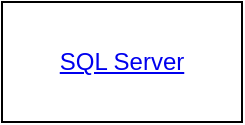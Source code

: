 <mxfile version="14.6.13" type="device"><diagram id="edKU8E-Lc6zlfknEsY0X" name="Page-1"><mxGraphModel dx="1088" dy="968" grid="1" gridSize="10" guides="1" tooltips="1" connect="1" arrows="1" fold="1" page="1" pageScale="1" pageWidth="827" pageHeight="1169" math="0" shadow="0"><root><mxCell id="0"/><mxCell id="1" parent="0"/><mxCell id="c-tXFw5vsVp0cOw3Lq_j-2" value="&lt;a href=&quot;/README.md&quot;&gt;SQL Server&lt;/a&gt;" style="rounded=0;whiteSpace=wrap;html=1;" vertex="1" parent="1"><mxGeometry x="260" y="340" width="120" height="60" as="geometry"/></mxCell></root></mxGraphModel></diagram></mxfile>